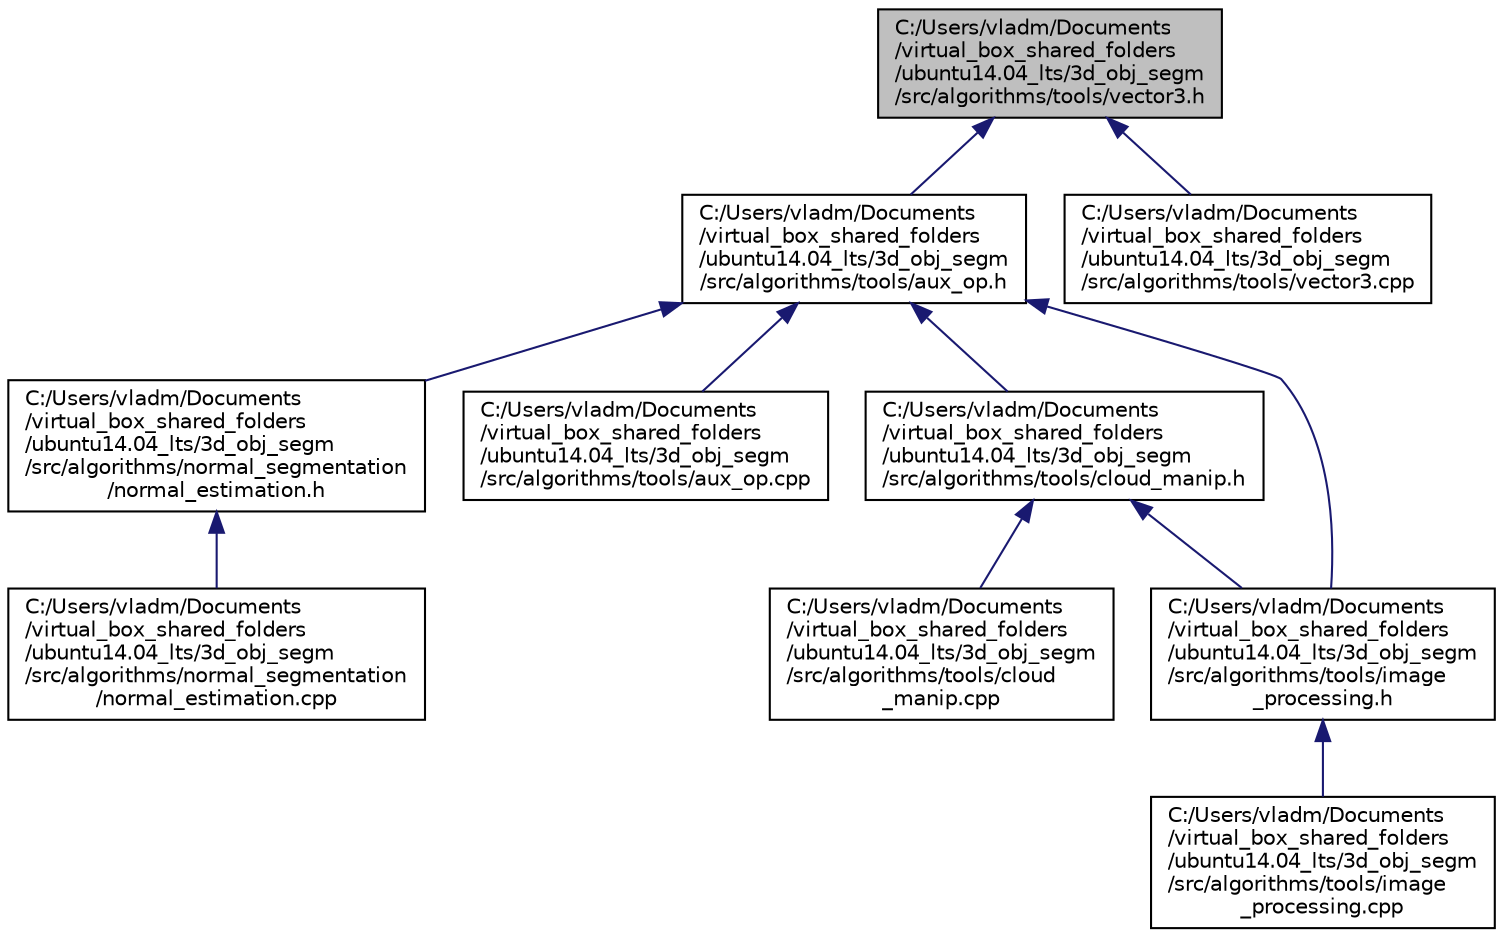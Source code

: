 digraph "C:/Users/vladm/Documents/virtual_box_shared_folders/ubuntu14.04_lts/3d_obj_segm/src/algorithms/tools/vector3.h"
{
  edge [fontname="Helvetica",fontsize="10",labelfontname="Helvetica",labelfontsize="10"];
  node [fontname="Helvetica",fontsize="10",shape=record];
  Node1 [label="C:/Users/vladm/Documents\l/virtual_box_shared_folders\l/ubuntu14.04_lts/3d_obj_segm\l/src/algorithms/tools/vector3.h",height=0.2,width=0.4,color="black", fillcolor="grey75", style="filled", fontcolor="black"];
  Node1 -> Node2 [dir="back",color="midnightblue",fontsize="10",style="solid"];
  Node2 [label="C:/Users/vladm/Documents\l/virtual_box_shared_folders\l/ubuntu14.04_lts/3d_obj_segm\l/src/algorithms/tools/aux_op.h",height=0.2,width=0.4,color="black", fillcolor="white", style="filled",URL="$aux__op_8h.html"];
  Node2 -> Node3 [dir="back",color="midnightblue",fontsize="10",style="solid"];
  Node3 [label="C:/Users/vladm/Documents\l/virtual_box_shared_folders\l/ubuntu14.04_lts/3d_obj_segm\l/src/algorithms/normal_segmentation\l/normal_estimation.h",height=0.2,width=0.4,color="black", fillcolor="white", style="filled",URL="$normal__estimation_8h.html"];
  Node3 -> Node4 [dir="back",color="midnightblue",fontsize="10",style="solid"];
  Node4 [label="C:/Users/vladm/Documents\l/virtual_box_shared_folders\l/ubuntu14.04_lts/3d_obj_segm\l/src/algorithms/normal_segmentation\l/normal_estimation.cpp",height=0.2,width=0.4,color="black", fillcolor="white", style="filled",URL="$normal__estimation_8cpp.html"];
  Node2 -> Node5 [dir="back",color="midnightblue",fontsize="10",style="solid"];
  Node5 [label="C:/Users/vladm/Documents\l/virtual_box_shared_folders\l/ubuntu14.04_lts/3d_obj_segm\l/src/algorithms/tools/aux_op.cpp",height=0.2,width=0.4,color="black", fillcolor="white", style="filled",URL="$aux__op_8cpp.html"];
  Node2 -> Node6 [dir="back",color="midnightblue",fontsize="10",style="solid"];
  Node6 [label="C:/Users/vladm/Documents\l/virtual_box_shared_folders\l/ubuntu14.04_lts/3d_obj_segm\l/src/algorithms/tools/cloud_manip.h",height=0.2,width=0.4,color="black", fillcolor="white", style="filled",URL="$cloud__manip_8h.html"];
  Node6 -> Node7 [dir="back",color="midnightblue",fontsize="10",style="solid"];
  Node7 [label="C:/Users/vladm/Documents\l/virtual_box_shared_folders\l/ubuntu14.04_lts/3d_obj_segm\l/src/algorithms/tools/cloud\l_manip.cpp",height=0.2,width=0.4,color="black", fillcolor="white", style="filled",URL="$cloud__manip_8cpp.html"];
  Node6 -> Node8 [dir="back",color="midnightblue",fontsize="10",style="solid"];
  Node8 [label="C:/Users/vladm/Documents\l/virtual_box_shared_folders\l/ubuntu14.04_lts/3d_obj_segm\l/src/algorithms/tools/image\l_processing.h",height=0.2,width=0.4,color="black", fillcolor="white", style="filled",URL="$image__processing_8h.html"];
  Node8 -> Node9 [dir="back",color="midnightblue",fontsize="10",style="solid"];
  Node9 [label="C:/Users/vladm/Documents\l/virtual_box_shared_folders\l/ubuntu14.04_lts/3d_obj_segm\l/src/algorithms/tools/image\l_processing.cpp",height=0.2,width=0.4,color="black", fillcolor="white", style="filled",URL="$image__processing_8cpp.html"];
  Node2 -> Node8 [dir="back",color="midnightblue",fontsize="10",style="solid"];
  Node1 -> Node10 [dir="back",color="midnightblue",fontsize="10",style="solid"];
  Node10 [label="C:/Users/vladm/Documents\l/virtual_box_shared_folders\l/ubuntu14.04_lts/3d_obj_segm\l/src/algorithms/tools/vector3.cpp",height=0.2,width=0.4,color="black", fillcolor="white", style="filled",URL="$vector3_8cpp.html"];
}
